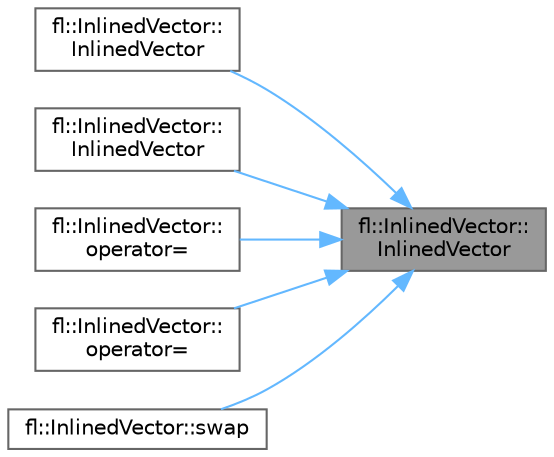 digraph "fl::InlinedVector::InlinedVector"
{
 // INTERACTIVE_SVG=YES
 // LATEX_PDF_SIZE
  bgcolor="transparent";
  edge [fontname=Helvetica,fontsize=10,labelfontname=Helvetica,labelfontsize=10];
  node [fontname=Helvetica,fontsize=10,shape=box,height=0.2,width=0.4];
  rankdir="RL";
  Node1 [id="Node000001",label="fl::InlinedVector::\lInlinedVector",height=0.2,width=0.4,color="gray40", fillcolor="grey60", style="filled", fontcolor="black",tooltip=" "];
  Node1 -> Node2 [id="edge1_Node000001_Node000002",dir="back",color="steelblue1",style="solid",tooltip=" "];
  Node2 [id="Node000002",label="fl::InlinedVector::\lInlinedVector",height=0.2,width=0.4,color="grey40", fillcolor="white", style="filled",URL="$da/d18/classfl_1_1_inlined_vector_a98bc161c72ecc2dc2d4160c87e62c152.html#a98bc161c72ecc2dc2d4160c87e62c152",tooltip=" "];
  Node1 -> Node3 [id="edge2_Node000001_Node000003",dir="back",color="steelblue1",style="solid",tooltip=" "];
  Node3 [id="Node000003",label="fl::InlinedVector::\lInlinedVector",height=0.2,width=0.4,color="grey40", fillcolor="white", style="filled",URL="$da/d18/classfl_1_1_inlined_vector_a8aa06d5e4bbf9b374b751bfef6ec2b53.html#a8aa06d5e4bbf9b374b751bfef6ec2b53",tooltip=" "];
  Node1 -> Node4 [id="edge3_Node000001_Node000004",dir="back",color="steelblue1",style="solid",tooltip=" "];
  Node4 [id="Node000004",label="fl::InlinedVector::\loperator=",height=0.2,width=0.4,color="grey40", fillcolor="white", style="filled",URL="$da/d18/classfl_1_1_inlined_vector_a6d7e7dfc18a73729bb1606aec27e8574.html#a6d7e7dfc18a73729bb1606aec27e8574",tooltip=" "];
  Node1 -> Node5 [id="edge4_Node000001_Node000005",dir="back",color="steelblue1",style="solid",tooltip=" "];
  Node5 [id="Node000005",label="fl::InlinedVector::\loperator=",height=0.2,width=0.4,color="grey40", fillcolor="white", style="filled",URL="$da/d18/classfl_1_1_inlined_vector_ae4df648c397f252920d104f21e00ab0b.html#ae4df648c397f252920d104f21e00ab0b",tooltip=" "];
  Node1 -> Node6 [id="edge5_Node000001_Node000006",dir="back",color="steelblue1",style="solid",tooltip=" "];
  Node6 [id="Node000006",label="fl::InlinedVector::swap",height=0.2,width=0.4,color="grey40", fillcolor="white", style="filled",URL="$da/d18/classfl_1_1_inlined_vector_a1e9005767de8ea109a90c0deeafc54ac.html#a1e9005767de8ea109a90c0deeafc54ac",tooltip=" "];
}
